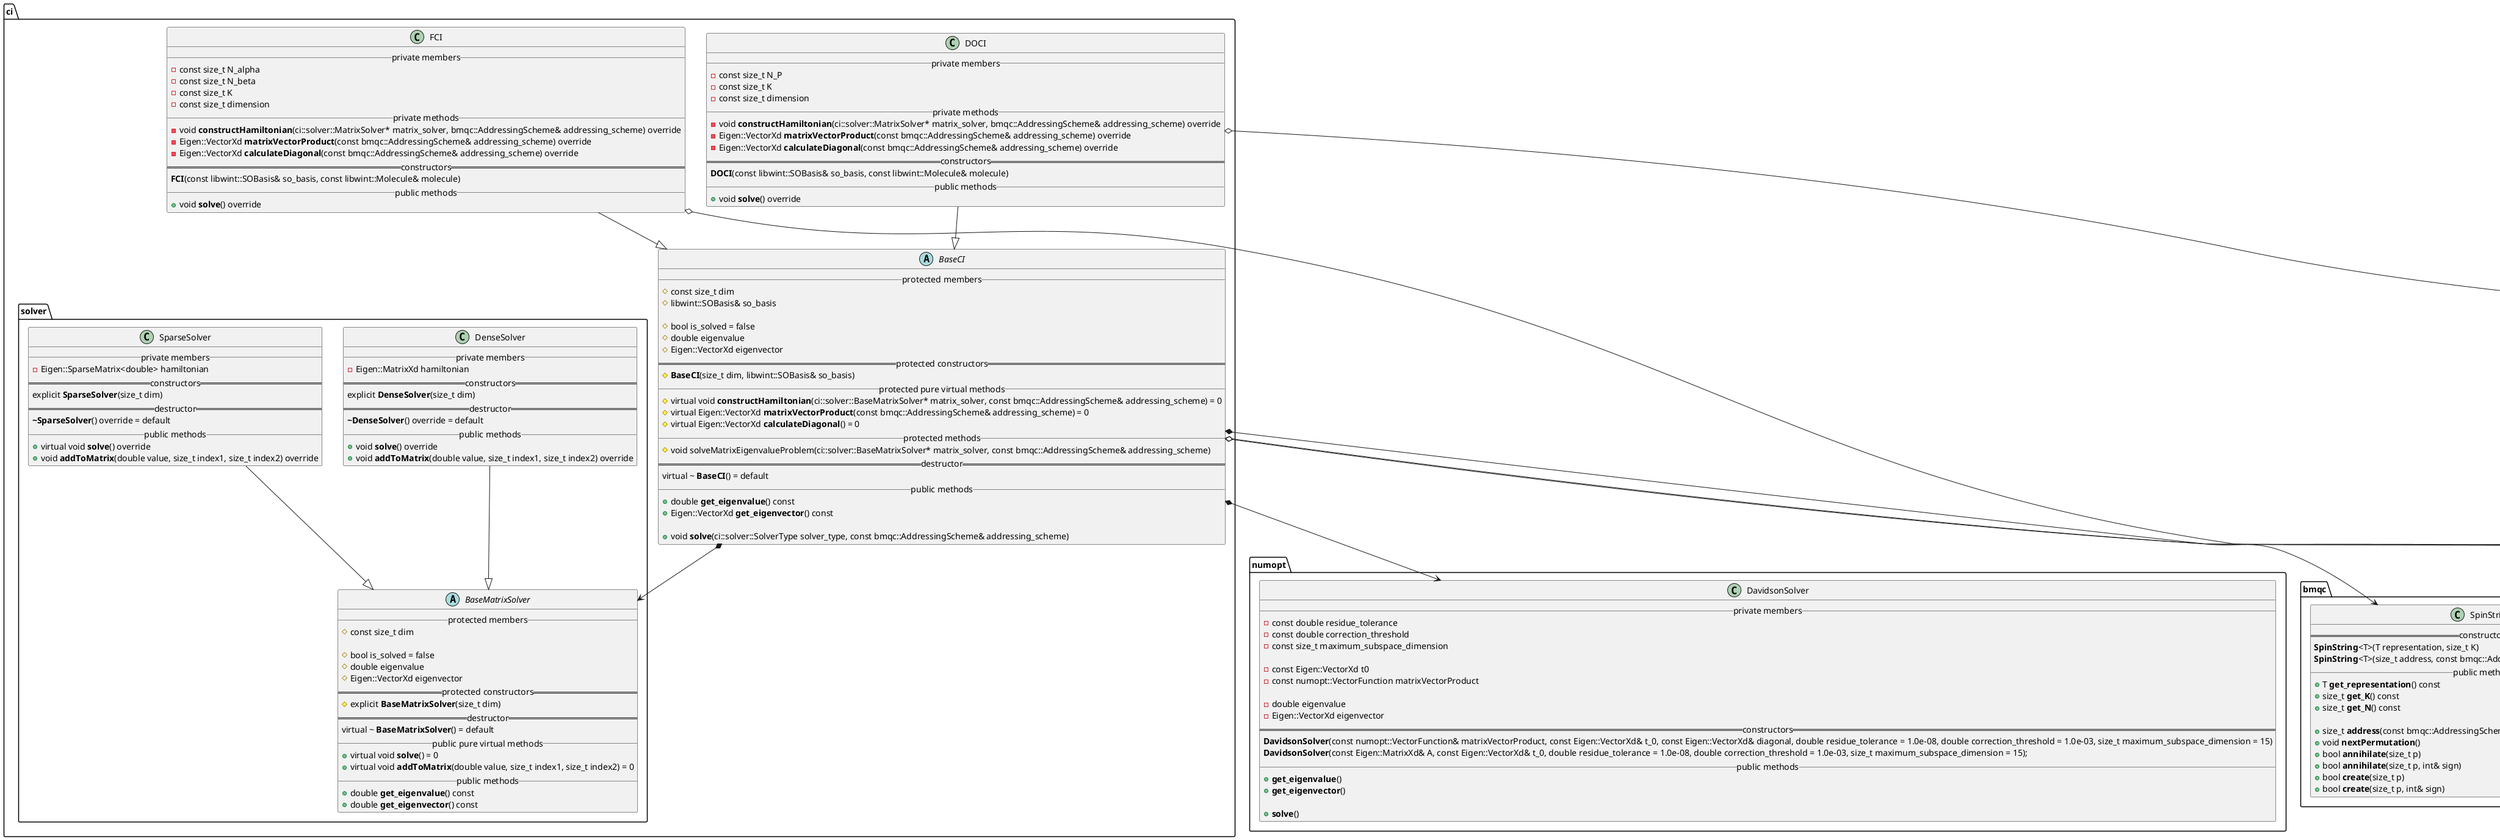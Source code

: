 @startuml


namespace numopt {


    class DavidsonSolver {
        __ private members __
            - const double residue_tolerance
            - const double correction_threshold
            - const size_t maximum_subspace_dimension

            - const Eigen::VectorXd t0
            - const numopt::VectorFunction matrixVectorProduct

            - double eigenvalue
            - Eigen::VectorXd eigenvector
        == constructors ==
            **DavidsonSolver**(const numopt::VectorFunction& matrixVectorProduct, const Eigen::VectorXd& t_0, const Eigen::VectorXd& diagonal, double residue_tolerance = 1.0e-08, double correction_threshold = 1.0e-03, size_t maximum_subspace_dimension = 15)
            **DavidsonSolver**(const Eigen::MatrixXd& A, const Eigen::VectorXd& t_0, double residue_tolerance = 1.0e-08, double correction_threshold = 1.0e-03, size_t maximum_subspace_dimension = 15);
        __ public methods __
            + **get_eigenvalue**()
            + **get_eigenvector**()

            + **solve**()
    }


}



namespace bmqc {

    class AddressingScheme {
        == constructors ==
            **AddressingScheme**(size_t K, size_t N)
        __ public methods __
            + const bmqc::Matrixi **get_vertex_weights**() const
    }

    class SpinString<T> {
        == constructors ==
            **SpinString**<T>(T representation, size_t K)
            **SpinString**<T>(size_t address, const bmqc::AddressingScheme& addressing_scheme)
        __ public methods __
            + T **get_representation**() const
            + size_t **get_K**() const
            + size_t **get_N**() const

            + size_t **address**(const bmqc::AddressingScheme& addressing_scheme) const
            + void **nextPermutation**()
            + bool **annihilate**(size_t p)
            + bool **annihilate**(size_t p, int& sign)
            + bool **create**(size_t p)
            + bool **create**(size_t p, int& sign)
    }


}



namespace libwint {

    class SOBasis {
        __ public methods __
            + const size_t **get_K**() const
            + double get_h_SO(size_t i, size_t j) const
            + double get_g_SO(size_t i, size_t j, size_t k, size_t l) const
    }


    class Molecule {
        __ public methods __
            + site_t **get_N** () const
    }


}



namespace ci {


    namespace solver {


        abstract class BaseMatrixSolver {
            __ protected members __
                # const size_t dim

                # bool is_solved = false
                # double eigenvalue
                # Eigen::VectorXd eigenvector
            == protected constructors ==
                # explicit **BaseMatrixSolver**(size_t dim)
            == destructor ==
                virtual ~ **BaseMatrixSolver**() = default
            __ public pure virtual methods __
                + virtual void **solve**() = 0
                + virtual void **addToMatrix**(double value, size_t index1, size_t index2) = 0
            __ public methods __
                + double **get_eigenvalue**() const
                + double **get_eigenvector**() const
        }


        class DenseSolver {
            __ private members __
                - Eigen::MatrixXd hamiltonian
            == constructors ==
                explicit **DenseSolver**(size_t dim)
            == destructor ==
                 **~DenseSolver**() override = default
            __ public methods __
                + void **solve**() override
                + void **addToMatrix**(double value, size_t index1, size_t index2) override
        }


        class SparseSolver {
            __ private members __
                - Eigen::SparseMatrix<double> hamiltonian
            == constructors ==
                explicit **SparseSolver**(size_t dim)
            == destructor ==
                 **~SparseSolver**() override = default
            __ public methods __
                + virtual void **solve**() override
                + void **addToMatrix**(double value, size_t index1, size_t index2) override
        }


    }



    abstract class BaseCI {
        __ protected members __
            # const size_t dim
            # libwint::SOBasis& so_basis

            # bool is_solved = false
            # double eigenvalue
            # Eigen::VectorXd eigenvector
        == protected constructors ==
            # **BaseCI**(size_t dim, libwint::SOBasis& so_basis)
        __ protected pure virtual methods __
            # virtual void **constructHamiltonian**(ci::solver::BaseMatrixSolver* matrix_solver, const bmqc::AddressingScheme& addressing_scheme) = 0
            # virtual Eigen::VectorXd **matrixVectorProduct**(const bmqc::AddressingScheme& addressing_scheme) = 0
            # virtual Eigen::VectorXd **calculateDiagonal**() = 0
        __ protected methods __
            # void solveMatrixEigenvalueProblem(ci::solver::BaseMatrixSolver* matrix_solver, const bmqc::AddressingScheme& addressing_scheme)
        == destructor ==
            virtual ~ **BaseCI**() = default
        __ public methods __
            + double **get_eigenvalue**() const
            + Eigen::VectorXd **get_eigenvector**() const

            + void **solve**(ci::solver::SolverType solver_type, const bmqc::AddressingScheme& addressing_scheme)
    }


    class FCI {
        __ private members __
            - const size_t N_alpha
            - const size_t N_beta
            - const size_t K
            - const size_t dimension
        __ private methods __
            - void **constructHamiltonian**(ci::solver::MatrixSolver* matrix_solver, bmqc::AddressingScheme& addressing_scheme) override
            - Eigen::VectorXd **matrixVectorProduct**(const bmqc::AddressingScheme& addressing_scheme) override
            - Eigen::VectorXd **calculateDiagonal**(const bmqc::AddressingScheme& addressing_scheme) override
        == constructors ==
                **FCI**(const libwint::SOBasis& so_basis, const libwint::Molecule& molecule)
        __ public methods __
            + void **solve**() override
    }


    class DOCI {
        __ private members __
            - const size_t N_P
            - const size_t K
            - const size_t dimension
        __ private methods __
            - void **constructHamiltonian**(ci::solver::MatrixSolver* matrix_solver, bmqc::AddressingScheme& addressing_scheme) override
            - Eigen::VectorXd **matrixVectorProduct**(const bmqc::AddressingScheme& addressing_scheme) override
            - Eigen::VectorXd **calculateDiagonal**(const bmqc::AddressingScheme& addressing_scheme) override
        == constructors ==
            **DOCI**(const libwint::SOBasis& so_basis, const libwint::Molecule& molecule)
        __ public methods __
            + void **solve**() override
    }


}




ci.solver.DenseSolver --|> ci.solver.BaseMatrixSolver


ci.solver.SparseSolver --|> ci.solver.BaseMatrixSolver



ci.BaseCI *--> ci.solver.BaseMatrixSolver
ci.BaseCI *--> numopt.DavidsonSolver
ci.BaseCI *--> bmqc.SpinString
ci.BaseCI o--> bmqc.AddressingScheme
ci.BaseCI o--> libwint.SOBasis


ci.FCI --|> ci.BaseCI
ci.FCI o--> libwint.Molecule


ci.DOCI --|> ci.BaseCI
ci.DOCI o--> libwint.Molecule



@enduml



        class DavidsonSolver {
            __ private members __
                numopt::DavidsonSolver numopt_davidson_solver
            == constructors ==
                **DavidsonSolver**(const numopt::VectorFunction& matrixVectorProduct, const Eigen::VectorXd& t_0, const Eigen::VectorXd& diagonal, double residue_tolerance = 1.0e-08, double correction_threshold = 1.0e-03, size_t maximum_subspace_dimension = 15);
            __ public methods __
                + virtual void **solve**()

                + double **get_eigenvalue**() const
                + Eigen::VectorXd **get_eigenvector**() const
        }


                abstract class BaseSolver {
                    == destructor ==
                        virtual ~ **BaseSolver**() = default
                    __ public methods __
                        + virtual void **solve**() = 0
                }
